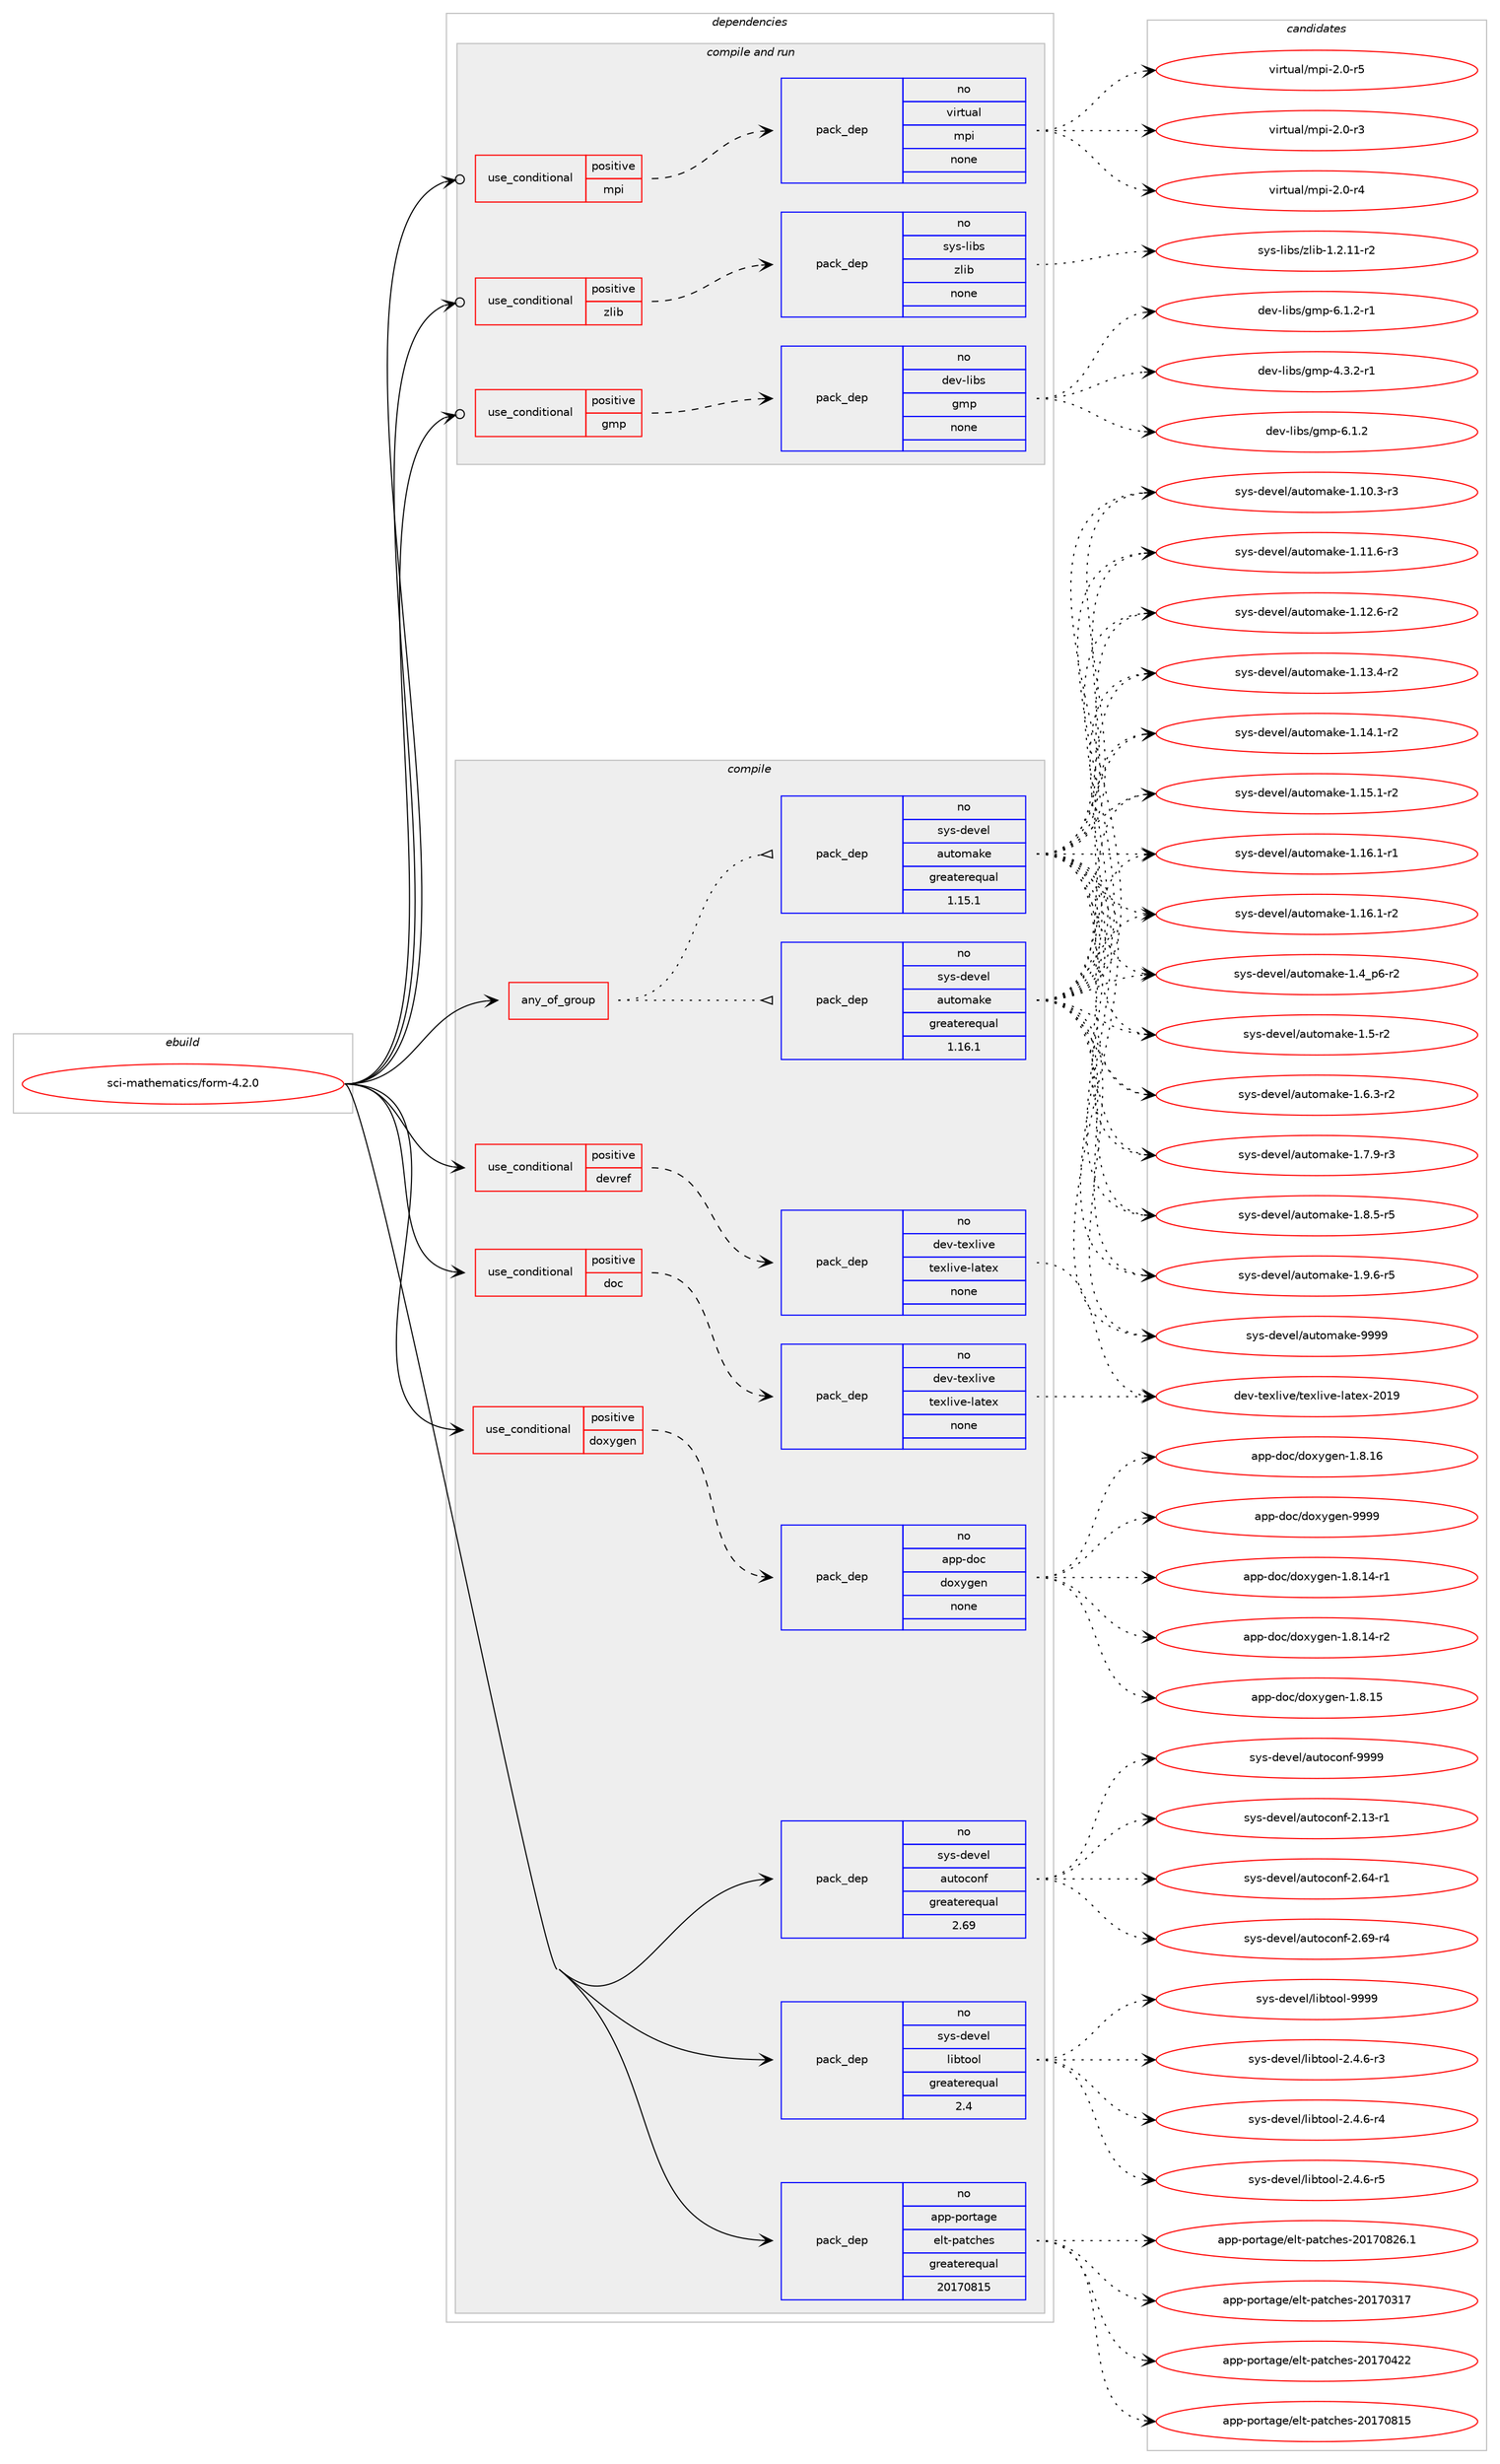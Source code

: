 digraph prolog {

# *************
# Graph options
# *************

newrank=true;
concentrate=true;
compound=true;
graph [rankdir=LR,fontname=Helvetica,fontsize=10,ranksep=1.5];#, ranksep=2.5, nodesep=0.2];
edge  [arrowhead=vee];
node  [fontname=Helvetica,fontsize=10];

# **********
# The ebuild
# **********

subgraph cluster_leftcol {
color=gray;
rank=same;
label=<<i>ebuild</i>>;
id [label="sci-mathematics/form-4.2.0", color=red, width=4, href="../sci-mathematics/form-4.2.0.svg"];
}

# ****************
# The dependencies
# ****************

subgraph cluster_midcol {
color=gray;
label=<<i>dependencies</i>>;
subgraph cluster_compile {
fillcolor="#eeeeee";
style=filled;
label=<<i>compile</i>>;
subgraph any14704 {
dependency861111 [label=<<TABLE BORDER="0" CELLBORDER="1" CELLSPACING="0" CELLPADDING="4"><TR><TD CELLPADDING="10">any_of_group</TD></TR></TABLE>>, shape=none, color=red];subgraph pack636848 {
dependency861112 [label=<<TABLE BORDER="0" CELLBORDER="1" CELLSPACING="0" CELLPADDING="4" WIDTH="220"><TR><TD ROWSPAN="6" CELLPADDING="30">pack_dep</TD></TR><TR><TD WIDTH="110">no</TD></TR><TR><TD>sys-devel</TD></TR><TR><TD>automake</TD></TR><TR><TD>greaterequal</TD></TR><TR><TD>1.16.1</TD></TR></TABLE>>, shape=none, color=blue];
}
dependency861111:e -> dependency861112:w [weight=20,style="dotted",arrowhead="oinv"];
subgraph pack636849 {
dependency861113 [label=<<TABLE BORDER="0" CELLBORDER="1" CELLSPACING="0" CELLPADDING="4" WIDTH="220"><TR><TD ROWSPAN="6" CELLPADDING="30">pack_dep</TD></TR><TR><TD WIDTH="110">no</TD></TR><TR><TD>sys-devel</TD></TR><TR><TD>automake</TD></TR><TR><TD>greaterequal</TD></TR><TR><TD>1.15.1</TD></TR></TABLE>>, shape=none, color=blue];
}
dependency861111:e -> dependency861113:w [weight=20,style="dotted",arrowhead="oinv"];
}
id:e -> dependency861111:w [weight=20,style="solid",arrowhead="vee"];
subgraph cond209047 {
dependency861114 [label=<<TABLE BORDER="0" CELLBORDER="1" CELLSPACING="0" CELLPADDING="4"><TR><TD ROWSPAN="3" CELLPADDING="10">use_conditional</TD></TR><TR><TD>positive</TD></TR><TR><TD>devref</TD></TR></TABLE>>, shape=none, color=red];
subgraph pack636850 {
dependency861115 [label=<<TABLE BORDER="0" CELLBORDER="1" CELLSPACING="0" CELLPADDING="4" WIDTH="220"><TR><TD ROWSPAN="6" CELLPADDING="30">pack_dep</TD></TR><TR><TD WIDTH="110">no</TD></TR><TR><TD>dev-texlive</TD></TR><TR><TD>texlive-latex</TD></TR><TR><TD>none</TD></TR><TR><TD></TD></TR></TABLE>>, shape=none, color=blue];
}
dependency861114:e -> dependency861115:w [weight=20,style="dashed",arrowhead="vee"];
}
id:e -> dependency861114:w [weight=20,style="solid",arrowhead="vee"];
subgraph cond209048 {
dependency861116 [label=<<TABLE BORDER="0" CELLBORDER="1" CELLSPACING="0" CELLPADDING="4"><TR><TD ROWSPAN="3" CELLPADDING="10">use_conditional</TD></TR><TR><TD>positive</TD></TR><TR><TD>doc</TD></TR></TABLE>>, shape=none, color=red];
subgraph pack636851 {
dependency861117 [label=<<TABLE BORDER="0" CELLBORDER="1" CELLSPACING="0" CELLPADDING="4" WIDTH="220"><TR><TD ROWSPAN="6" CELLPADDING="30">pack_dep</TD></TR><TR><TD WIDTH="110">no</TD></TR><TR><TD>dev-texlive</TD></TR><TR><TD>texlive-latex</TD></TR><TR><TD>none</TD></TR><TR><TD></TD></TR></TABLE>>, shape=none, color=blue];
}
dependency861116:e -> dependency861117:w [weight=20,style="dashed",arrowhead="vee"];
}
id:e -> dependency861116:w [weight=20,style="solid",arrowhead="vee"];
subgraph cond209049 {
dependency861118 [label=<<TABLE BORDER="0" CELLBORDER="1" CELLSPACING="0" CELLPADDING="4"><TR><TD ROWSPAN="3" CELLPADDING="10">use_conditional</TD></TR><TR><TD>positive</TD></TR><TR><TD>doxygen</TD></TR></TABLE>>, shape=none, color=red];
subgraph pack636852 {
dependency861119 [label=<<TABLE BORDER="0" CELLBORDER="1" CELLSPACING="0" CELLPADDING="4" WIDTH="220"><TR><TD ROWSPAN="6" CELLPADDING="30">pack_dep</TD></TR><TR><TD WIDTH="110">no</TD></TR><TR><TD>app-doc</TD></TR><TR><TD>doxygen</TD></TR><TR><TD>none</TD></TR><TR><TD></TD></TR></TABLE>>, shape=none, color=blue];
}
dependency861118:e -> dependency861119:w [weight=20,style="dashed",arrowhead="vee"];
}
id:e -> dependency861118:w [weight=20,style="solid",arrowhead="vee"];
subgraph pack636853 {
dependency861120 [label=<<TABLE BORDER="0" CELLBORDER="1" CELLSPACING="0" CELLPADDING="4" WIDTH="220"><TR><TD ROWSPAN="6" CELLPADDING="30">pack_dep</TD></TR><TR><TD WIDTH="110">no</TD></TR><TR><TD>app-portage</TD></TR><TR><TD>elt-patches</TD></TR><TR><TD>greaterequal</TD></TR><TR><TD>20170815</TD></TR></TABLE>>, shape=none, color=blue];
}
id:e -> dependency861120:w [weight=20,style="solid",arrowhead="vee"];
subgraph pack636854 {
dependency861121 [label=<<TABLE BORDER="0" CELLBORDER="1" CELLSPACING="0" CELLPADDING="4" WIDTH="220"><TR><TD ROWSPAN="6" CELLPADDING="30">pack_dep</TD></TR><TR><TD WIDTH="110">no</TD></TR><TR><TD>sys-devel</TD></TR><TR><TD>autoconf</TD></TR><TR><TD>greaterequal</TD></TR><TR><TD>2.69</TD></TR></TABLE>>, shape=none, color=blue];
}
id:e -> dependency861121:w [weight=20,style="solid",arrowhead="vee"];
subgraph pack636855 {
dependency861122 [label=<<TABLE BORDER="0" CELLBORDER="1" CELLSPACING="0" CELLPADDING="4" WIDTH="220"><TR><TD ROWSPAN="6" CELLPADDING="30">pack_dep</TD></TR><TR><TD WIDTH="110">no</TD></TR><TR><TD>sys-devel</TD></TR><TR><TD>libtool</TD></TR><TR><TD>greaterequal</TD></TR><TR><TD>2.4</TD></TR></TABLE>>, shape=none, color=blue];
}
id:e -> dependency861122:w [weight=20,style="solid",arrowhead="vee"];
}
subgraph cluster_compileandrun {
fillcolor="#eeeeee";
style=filled;
label=<<i>compile and run</i>>;
subgraph cond209050 {
dependency861123 [label=<<TABLE BORDER="0" CELLBORDER="1" CELLSPACING="0" CELLPADDING="4"><TR><TD ROWSPAN="3" CELLPADDING="10">use_conditional</TD></TR><TR><TD>positive</TD></TR><TR><TD>gmp</TD></TR></TABLE>>, shape=none, color=red];
subgraph pack636856 {
dependency861124 [label=<<TABLE BORDER="0" CELLBORDER="1" CELLSPACING="0" CELLPADDING="4" WIDTH="220"><TR><TD ROWSPAN="6" CELLPADDING="30">pack_dep</TD></TR><TR><TD WIDTH="110">no</TD></TR><TR><TD>dev-libs</TD></TR><TR><TD>gmp</TD></TR><TR><TD>none</TD></TR><TR><TD></TD></TR></TABLE>>, shape=none, color=blue];
}
dependency861123:e -> dependency861124:w [weight=20,style="dashed",arrowhead="vee"];
}
id:e -> dependency861123:w [weight=20,style="solid",arrowhead="odotvee"];
subgraph cond209051 {
dependency861125 [label=<<TABLE BORDER="0" CELLBORDER="1" CELLSPACING="0" CELLPADDING="4"><TR><TD ROWSPAN="3" CELLPADDING="10">use_conditional</TD></TR><TR><TD>positive</TD></TR><TR><TD>mpi</TD></TR></TABLE>>, shape=none, color=red];
subgraph pack636857 {
dependency861126 [label=<<TABLE BORDER="0" CELLBORDER="1" CELLSPACING="0" CELLPADDING="4" WIDTH="220"><TR><TD ROWSPAN="6" CELLPADDING="30">pack_dep</TD></TR><TR><TD WIDTH="110">no</TD></TR><TR><TD>virtual</TD></TR><TR><TD>mpi</TD></TR><TR><TD>none</TD></TR><TR><TD></TD></TR></TABLE>>, shape=none, color=blue];
}
dependency861125:e -> dependency861126:w [weight=20,style="dashed",arrowhead="vee"];
}
id:e -> dependency861125:w [weight=20,style="solid",arrowhead="odotvee"];
subgraph cond209052 {
dependency861127 [label=<<TABLE BORDER="0" CELLBORDER="1" CELLSPACING="0" CELLPADDING="4"><TR><TD ROWSPAN="3" CELLPADDING="10">use_conditional</TD></TR><TR><TD>positive</TD></TR><TR><TD>zlib</TD></TR></TABLE>>, shape=none, color=red];
subgraph pack636858 {
dependency861128 [label=<<TABLE BORDER="0" CELLBORDER="1" CELLSPACING="0" CELLPADDING="4" WIDTH="220"><TR><TD ROWSPAN="6" CELLPADDING="30">pack_dep</TD></TR><TR><TD WIDTH="110">no</TD></TR><TR><TD>sys-libs</TD></TR><TR><TD>zlib</TD></TR><TR><TD>none</TD></TR><TR><TD></TD></TR></TABLE>>, shape=none, color=blue];
}
dependency861127:e -> dependency861128:w [weight=20,style="dashed",arrowhead="vee"];
}
id:e -> dependency861127:w [weight=20,style="solid",arrowhead="odotvee"];
}
subgraph cluster_run {
fillcolor="#eeeeee";
style=filled;
label=<<i>run</i>>;
}
}

# **************
# The candidates
# **************

subgraph cluster_choices {
rank=same;
color=gray;
label=<<i>candidates</i>>;

subgraph choice636848 {
color=black;
nodesep=1;
choice11512111545100101118101108479711711611110997107101454946494846514511451 [label="sys-devel/automake-1.10.3-r3", color=red, width=4,href="../sys-devel/automake-1.10.3-r3.svg"];
choice11512111545100101118101108479711711611110997107101454946494946544511451 [label="sys-devel/automake-1.11.6-r3", color=red, width=4,href="../sys-devel/automake-1.11.6-r3.svg"];
choice11512111545100101118101108479711711611110997107101454946495046544511450 [label="sys-devel/automake-1.12.6-r2", color=red, width=4,href="../sys-devel/automake-1.12.6-r2.svg"];
choice11512111545100101118101108479711711611110997107101454946495146524511450 [label="sys-devel/automake-1.13.4-r2", color=red, width=4,href="../sys-devel/automake-1.13.4-r2.svg"];
choice11512111545100101118101108479711711611110997107101454946495246494511450 [label="sys-devel/automake-1.14.1-r2", color=red, width=4,href="../sys-devel/automake-1.14.1-r2.svg"];
choice11512111545100101118101108479711711611110997107101454946495346494511450 [label="sys-devel/automake-1.15.1-r2", color=red, width=4,href="../sys-devel/automake-1.15.1-r2.svg"];
choice11512111545100101118101108479711711611110997107101454946495446494511449 [label="sys-devel/automake-1.16.1-r1", color=red, width=4,href="../sys-devel/automake-1.16.1-r1.svg"];
choice11512111545100101118101108479711711611110997107101454946495446494511450 [label="sys-devel/automake-1.16.1-r2", color=red, width=4,href="../sys-devel/automake-1.16.1-r2.svg"];
choice115121115451001011181011084797117116111109971071014549465295112544511450 [label="sys-devel/automake-1.4_p6-r2", color=red, width=4,href="../sys-devel/automake-1.4_p6-r2.svg"];
choice11512111545100101118101108479711711611110997107101454946534511450 [label="sys-devel/automake-1.5-r2", color=red, width=4,href="../sys-devel/automake-1.5-r2.svg"];
choice115121115451001011181011084797117116111109971071014549465446514511450 [label="sys-devel/automake-1.6.3-r2", color=red, width=4,href="../sys-devel/automake-1.6.3-r2.svg"];
choice115121115451001011181011084797117116111109971071014549465546574511451 [label="sys-devel/automake-1.7.9-r3", color=red, width=4,href="../sys-devel/automake-1.7.9-r3.svg"];
choice115121115451001011181011084797117116111109971071014549465646534511453 [label="sys-devel/automake-1.8.5-r5", color=red, width=4,href="../sys-devel/automake-1.8.5-r5.svg"];
choice115121115451001011181011084797117116111109971071014549465746544511453 [label="sys-devel/automake-1.9.6-r5", color=red, width=4,href="../sys-devel/automake-1.9.6-r5.svg"];
choice115121115451001011181011084797117116111109971071014557575757 [label="sys-devel/automake-9999", color=red, width=4,href="../sys-devel/automake-9999.svg"];
dependency861112:e -> choice11512111545100101118101108479711711611110997107101454946494846514511451:w [style=dotted,weight="100"];
dependency861112:e -> choice11512111545100101118101108479711711611110997107101454946494946544511451:w [style=dotted,weight="100"];
dependency861112:e -> choice11512111545100101118101108479711711611110997107101454946495046544511450:w [style=dotted,weight="100"];
dependency861112:e -> choice11512111545100101118101108479711711611110997107101454946495146524511450:w [style=dotted,weight="100"];
dependency861112:e -> choice11512111545100101118101108479711711611110997107101454946495246494511450:w [style=dotted,weight="100"];
dependency861112:e -> choice11512111545100101118101108479711711611110997107101454946495346494511450:w [style=dotted,weight="100"];
dependency861112:e -> choice11512111545100101118101108479711711611110997107101454946495446494511449:w [style=dotted,weight="100"];
dependency861112:e -> choice11512111545100101118101108479711711611110997107101454946495446494511450:w [style=dotted,weight="100"];
dependency861112:e -> choice115121115451001011181011084797117116111109971071014549465295112544511450:w [style=dotted,weight="100"];
dependency861112:e -> choice11512111545100101118101108479711711611110997107101454946534511450:w [style=dotted,weight="100"];
dependency861112:e -> choice115121115451001011181011084797117116111109971071014549465446514511450:w [style=dotted,weight="100"];
dependency861112:e -> choice115121115451001011181011084797117116111109971071014549465546574511451:w [style=dotted,weight="100"];
dependency861112:e -> choice115121115451001011181011084797117116111109971071014549465646534511453:w [style=dotted,weight="100"];
dependency861112:e -> choice115121115451001011181011084797117116111109971071014549465746544511453:w [style=dotted,weight="100"];
dependency861112:e -> choice115121115451001011181011084797117116111109971071014557575757:w [style=dotted,weight="100"];
}
subgraph choice636849 {
color=black;
nodesep=1;
choice11512111545100101118101108479711711611110997107101454946494846514511451 [label="sys-devel/automake-1.10.3-r3", color=red, width=4,href="../sys-devel/automake-1.10.3-r3.svg"];
choice11512111545100101118101108479711711611110997107101454946494946544511451 [label="sys-devel/automake-1.11.6-r3", color=red, width=4,href="../sys-devel/automake-1.11.6-r3.svg"];
choice11512111545100101118101108479711711611110997107101454946495046544511450 [label="sys-devel/automake-1.12.6-r2", color=red, width=4,href="../sys-devel/automake-1.12.6-r2.svg"];
choice11512111545100101118101108479711711611110997107101454946495146524511450 [label="sys-devel/automake-1.13.4-r2", color=red, width=4,href="../sys-devel/automake-1.13.4-r2.svg"];
choice11512111545100101118101108479711711611110997107101454946495246494511450 [label="sys-devel/automake-1.14.1-r2", color=red, width=4,href="../sys-devel/automake-1.14.1-r2.svg"];
choice11512111545100101118101108479711711611110997107101454946495346494511450 [label="sys-devel/automake-1.15.1-r2", color=red, width=4,href="../sys-devel/automake-1.15.1-r2.svg"];
choice11512111545100101118101108479711711611110997107101454946495446494511449 [label="sys-devel/automake-1.16.1-r1", color=red, width=4,href="../sys-devel/automake-1.16.1-r1.svg"];
choice11512111545100101118101108479711711611110997107101454946495446494511450 [label="sys-devel/automake-1.16.1-r2", color=red, width=4,href="../sys-devel/automake-1.16.1-r2.svg"];
choice115121115451001011181011084797117116111109971071014549465295112544511450 [label="sys-devel/automake-1.4_p6-r2", color=red, width=4,href="../sys-devel/automake-1.4_p6-r2.svg"];
choice11512111545100101118101108479711711611110997107101454946534511450 [label="sys-devel/automake-1.5-r2", color=red, width=4,href="../sys-devel/automake-1.5-r2.svg"];
choice115121115451001011181011084797117116111109971071014549465446514511450 [label="sys-devel/automake-1.6.3-r2", color=red, width=4,href="../sys-devel/automake-1.6.3-r2.svg"];
choice115121115451001011181011084797117116111109971071014549465546574511451 [label="sys-devel/automake-1.7.9-r3", color=red, width=4,href="../sys-devel/automake-1.7.9-r3.svg"];
choice115121115451001011181011084797117116111109971071014549465646534511453 [label="sys-devel/automake-1.8.5-r5", color=red, width=4,href="../sys-devel/automake-1.8.5-r5.svg"];
choice115121115451001011181011084797117116111109971071014549465746544511453 [label="sys-devel/automake-1.9.6-r5", color=red, width=4,href="../sys-devel/automake-1.9.6-r5.svg"];
choice115121115451001011181011084797117116111109971071014557575757 [label="sys-devel/automake-9999", color=red, width=4,href="../sys-devel/automake-9999.svg"];
dependency861113:e -> choice11512111545100101118101108479711711611110997107101454946494846514511451:w [style=dotted,weight="100"];
dependency861113:e -> choice11512111545100101118101108479711711611110997107101454946494946544511451:w [style=dotted,weight="100"];
dependency861113:e -> choice11512111545100101118101108479711711611110997107101454946495046544511450:w [style=dotted,weight="100"];
dependency861113:e -> choice11512111545100101118101108479711711611110997107101454946495146524511450:w [style=dotted,weight="100"];
dependency861113:e -> choice11512111545100101118101108479711711611110997107101454946495246494511450:w [style=dotted,weight="100"];
dependency861113:e -> choice11512111545100101118101108479711711611110997107101454946495346494511450:w [style=dotted,weight="100"];
dependency861113:e -> choice11512111545100101118101108479711711611110997107101454946495446494511449:w [style=dotted,weight="100"];
dependency861113:e -> choice11512111545100101118101108479711711611110997107101454946495446494511450:w [style=dotted,weight="100"];
dependency861113:e -> choice115121115451001011181011084797117116111109971071014549465295112544511450:w [style=dotted,weight="100"];
dependency861113:e -> choice11512111545100101118101108479711711611110997107101454946534511450:w [style=dotted,weight="100"];
dependency861113:e -> choice115121115451001011181011084797117116111109971071014549465446514511450:w [style=dotted,weight="100"];
dependency861113:e -> choice115121115451001011181011084797117116111109971071014549465546574511451:w [style=dotted,weight="100"];
dependency861113:e -> choice115121115451001011181011084797117116111109971071014549465646534511453:w [style=dotted,weight="100"];
dependency861113:e -> choice115121115451001011181011084797117116111109971071014549465746544511453:w [style=dotted,weight="100"];
dependency861113:e -> choice115121115451001011181011084797117116111109971071014557575757:w [style=dotted,weight="100"];
}
subgraph choice636850 {
color=black;
nodesep=1;
choice100101118451161011201081051181014711610112010810511810145108971161011204550484957 [label="dev-texlive/texlive-latex-2019", color=red, width=4,href="../dev-texlive/texlive-latex-2019.svg"];
dependency861115:e -> choice100101118451161011201081051181014711610112010810511810145108971161011204550484957:w [style=dotted,weight="100"];
}
subgraph choice636851 {
color=black;
nodesep=1;
choice100101118451161011201081051181014711610112010810511810145108971161011204550484957 [label="dev-texlive/texlive-latex-2019", color=red, width=4,href="../dev-texlive/texlive-latex-2019.svg"];
dependency861117:e -> choice100101118451161011201081051181014711610112010810511810145108971161011204550484957:w [style=dotted,weight="100"];
}
subgraph choice636852 {
color=black;
nodesep=1;
choice97112112451001119947100111120121103101110454946564649524511449 [label="app-doc/doxygen-1.8.14-r1", color=red, width=4,href="../app-doc/doxygen-1.8.14-r1.svg"];
choice97112112451001119947100111120121103101110454946564649524511450 [label="app-doc/doxygen-1.8.14-r2", color=red, width=4,href="../app-doc/doxygen-1.8.14-r2.svg"];
choice9711211245100111994710011112012110310111045494656464953 [label="app-doc/doxygen-1.8.15", color=red, width=4,href="../app-doc/doxygen-1.8.15.svg"];
choice9711211245100111994710011112012110310111045494656464954 [label="app-doc/doxygen-1.8.16", color=red, width=4,href="../app-doc/doxygen-1.8.16.svg"];
choice971121124510011199471001111201211031011104557575757 [label="app-doc/doxygen-9999", color=red, width=4,href="../app-doc/doxygen-9999.svg"];
dependency861119:e -> choice97112112451001119947100111120121103101110454946564649524511449:w [style=dotted,weight="100"];
dependency861119:e -> choice97112112451001119947100111120121103101110454946564649524511450:w [style=dotted,weight="100"];
dependency861119:e -> choice9711211245100111994710011112012110310111045494656464953:w [style=dotted,weight="100"];
dependency861119:e -> choice9711211245100111994710011112012110310111045494656464954:w [style=dotted,weight="100"];
dependency861119:e -> choice971121124510011199471001111201211031011104557575757:w [style=dotted,weight="100"];
}
subgraph choice636853 {
color=black;
nodesep=1;
choice97112112451121111141169710310147101108116451129711699104101115455048495548514955 [label="app-portage/elt-patches-20170317", color=red, width=4,href="../app-portage/elt-patches-20170317.svg"];
choice97112112451121111141169710310147101108116451129711699104101115455048495548525050 [label="app-portage/elt-patches-20170422", color=red, width=4,href="../app-portage/elt-patches-20170422.svg"];
choice97112112451121111141169710310147101108116451129711699104101115455048495548564953 [label="app-portage/elt-patches-20170815", color=red, width=4,href="../app-portage/elt-patches-20170815.svg"];
choice971121124511211111411697103101471011081164511297116991041011154550484955485650544649 [label="app-portage/elt-patches-20170826.1", color=red, width=4,href="../app-portage/elt-patches-20170826.1.svg"];
dependency861120:e -> choice97112112451121111141169710310147101108116451129711699104101115455048495548514955:w [style=dotted,weight="100"];
dependency861120:e -> choice97112112451121111141169710310147101108116451129711699104101115455048495548525050:w [style=dotted,weight="100"];
dependency861120:e -> choice97112112451121111141169710310147101108116451129711699104101115455048495548564953:w [style=dotted,weight="100"];
dependency861120:e -> choice971121124511211111411697103101471011081164511297116991041011154550484955485650544649:w [style=dotted,weight="100"];
}
subgraph choice636854 {
color=black;
nodesep=1;
choice1151211154510010111810110847971171161119911111010245504649514511449 [label="sys-devel/autoconf-2.13-r1", color=red, width=4,href="../sys-devel/autoconf-2.13-r1.svg"];
choice1151211154510010111810110847971171161119911111010245504654524511449 [label="sys-devel/autoconf-2.64-r1", color=red, width=4,href="../sys-devel/autoconf-2.64-r1.svg"];
choice1151211154510010111810110847971171161119911111010245504654574511452 [label="sys-devel/autoconf-2.69-r4", color=red, width=4,href="../sys-devel/autoconf-2.69-r4.svg"];
choice115121115451001011181011084797117116111991111101024557575757 [label="sys-devel/autoconf-9999", color=red, width=4,href="../sys-devel/autoconf-9999.svg"];
dependency861121:e -> choice1151211154510010111810110847971171161119911111010245504649514511449:w [style=dotted,weight="100"];
dependency861121:e -> choice1151211154510010111810110847971171161119911111010245504654524511449:w [style=dotted,weight="100"];
dependency861121:e -> choice1151211154510010111810110847971171161119911111010245504654574511452:w [style=dotted,weight="100"];
dependency861121:e -> choice115121115451001011181011084797117116111991111101024557575757:w [style=dotted,weight="100"];
}
subgraph choice636855 {
color=black;
nodesep=1;
choice1151211154510010111810110847108105981161111111084550465246544511451 [label="sys-devel/libtool-2.4.6-r3", color=red, width=4,href="../sys-devel/libtool-2.4.6-r3.svg"];
choice1151211154510010111810110847108105981161111111084550465246544511452 [label="sys-devel/libtool-2.4.6-r4", color=red, width=4,href="../sys-devel/libtool-2.4.6-r4.svg"];
choice1151211154510010111810110847108105981161111111084550465246544511453 [label="sys-devel/libtool-2.4.6-r5", color=red, width=4,href="../sys-devel/libtool-2.4.6-r5.svg"];
choice1151211154510010111810110847108105981161111111084557575757 [label="sys-devel/libtool-9999", color=red, width=4,href="../sys-devel/libtool-9999.svg"];
dependency861122:e -> choice1151211154510010111810110847108105981161111111084550465246544511451:w [style=dotted,weight="100"];
dependency861122:e -> choice1151211154510010111810110847108105981161111111084550465246544511452:w [style=dotted,weight="100"];
dependency861122:e -> choice1151211154510010111810110847108105981161111111084550465246544511453:w [style=dotted,weight="100"];
dependency861122:e -> choice1151211154510010111810110847108105981161111111084557575757:w [style=dotted,weight="100"];
}
subgraph choice636856 {
color=black;
nodesep=1;
choice1001011184510810598115471031091124552465146504511449 [label="dev-libs/gmp-4.3.2-r1", color=red, width=4,href="../dev-libs/gmp-4.3.2-r1.svg"];
choice100101118451081059811547103109112455446494650 [label="dev-libs/gmp-6.1.2", color=red, width=4,href="../dev-libs/gmp-6.1.2.svg"];
choice1001011184510810598115471031091124554464946504511449 [label="dev-libs/gmp-6.1.2-r1", color=red, width=4,href="../dev-libs/gmp-6.1.2-r1.svg"];
dependency861124:e -> choice1001011184510810598115471031091124552465146504511449:w [style=dotted,weight="100"];
dependency861124:e -> choice100101118451081059811547103109112455446494650:w [style=dotted,weight="100"];
dependency861124:e -> choice1001011184510810598115471031091124554464946504511449:w [style=dotted,weight="100"];
}
subgraph choice636857 {
color=black;
nodesep=1;
choice1181051141161179710847109112105455046484511451 [label="virtual/mpi-2.0-r3", color=red, width=4,href="../virtual/mpi-2.0-r3.svg"];
choice1181051141161179710847109112105455046484511452 [label="virtual/mpi-2.0-r4", color=red, width=4,href="../virtual/mpi-2.0-r4.svg"];
choice1181051141161179710847109112105455046484511453 [label="virtual/mpi-2.0-r5", color=red, width=4,href="../virtual/mpi-2.0-r5.svg"];
dependency861126:e -> choice1181051141161179710847109112105455046484511451:w [style=dotted,weight="100"];
dependency861126:e -> choice1181051141161179710847109112105455046484511452:w [style=dotted,weight="100"];
dependency861126:e -> choice1181051141161179710847109112105455046484511453:w [style=dotted,weight="100"];
}
subgraph choice636858 {
color=black;
nodesep=1;
choice11512111545108105981154712210810598454946504649494511450 [label="sys-libs/zlib-1.2.11-r2", color=red, width=4,href="../sys-libs/zlib-1.2.11-r2.svg"];
dependency861128:e -> choice11512111545108105981154712210810598454946504649494511450:w [style=dotted,weight="100"];
}
}

}
